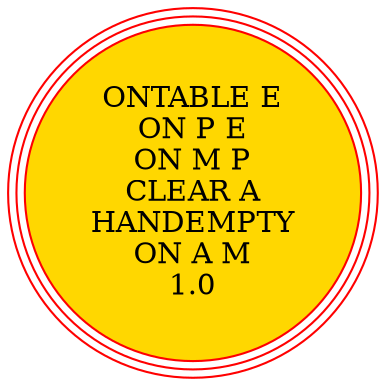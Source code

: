 digraph {
"ONTABLE E\nON P E\nON M P\nCLEAR A\nHANDEMPTY\nON A M\n1.0\n" [shape=circle, style=filled color=red, fillcolor=gold, peripheries=3];
"ONTABLE E\nON P E\nON M P\nCLEAR A\nHANDEMPTY\nON A M\n1.0\n" [shape=circle, style=filled color=red, fillcolor=gold, peripheries=3];
}
